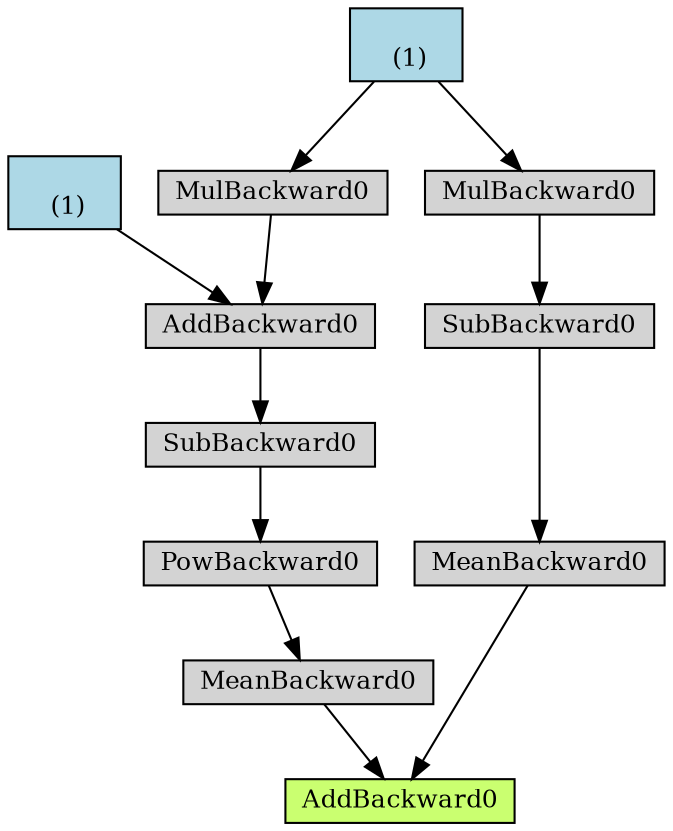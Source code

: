 digraph {
	graph [size="12,12"]
	node [align=left fontsize=12 height=0.2 ranksep=0.1 shape=box style=filled]
	4854228432 [label=AddBackward0 fillcolor=darkolivegreen1]
	4854228496 -> 4854228432
	4854228496 [label=MeanBackward0]
	4854228688 -> 4854228496
	4854228688 [label=PowBackward0]
	4854228816 -> 4854228688
	4854228816 [label=SubBackward0]
	4854229008 -> 4854228816
	4854229008 [label=AddBackward0]
	4854229136 -> 4854229008
	4854229136 [label="
 (1)" fillcolor=lightblue]
	4854229200 -> 4854229008
	4854229200 [label=MulBackward0]
	4854229328 -> 4854229200
	4854229328 [label="
 (1)" fillcolor=lightblue]
	4854228560 -> 4854228432
	4854228560 [label=MeanBackward0]
	4854228752 -> 4854228560
	4854228752 [label=SubBackward0]
	4854229072 -> 4854228752
	4854229072 [label=MulBackward0]
	4854229328 -> 4854229072
}
